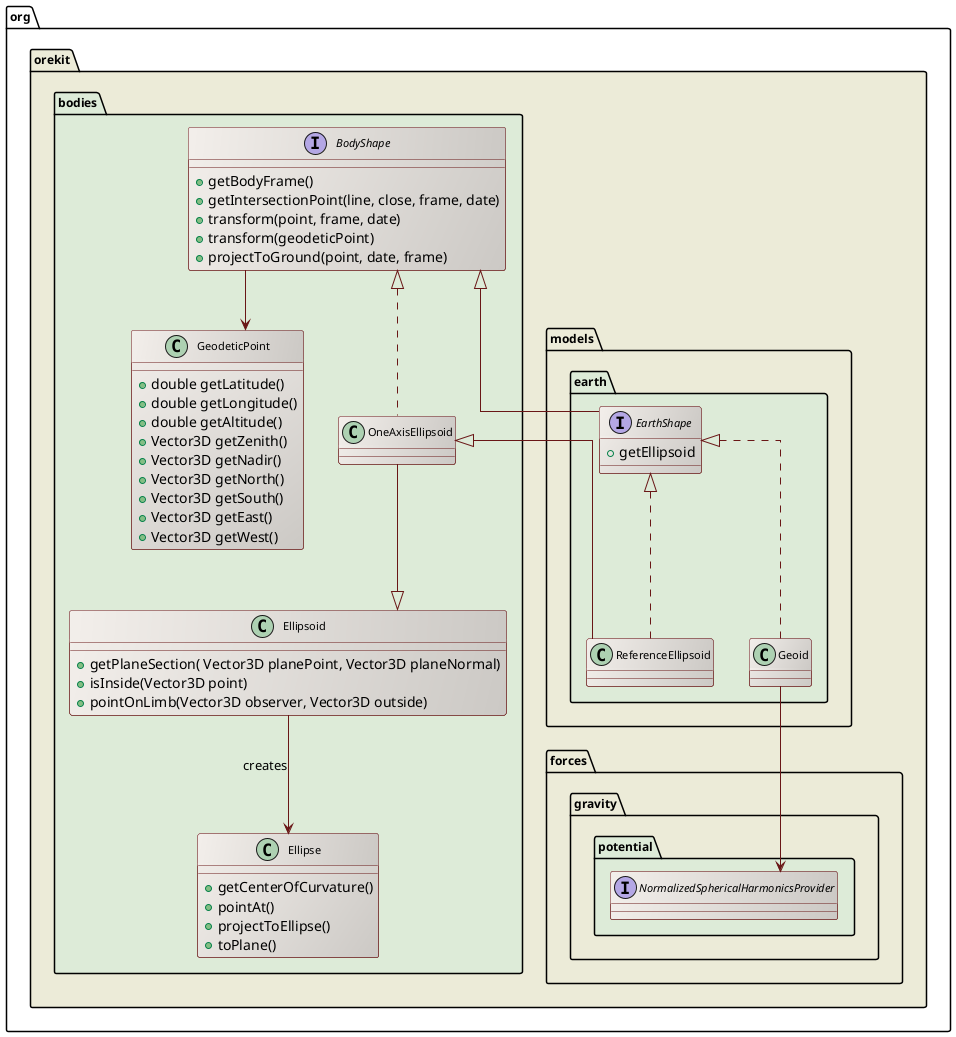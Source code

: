 ' Copyright 2002-2024 CS GROUP
' Licensed to CS GROUP (CS) under one or more
' contributor license agreements.  See the NOTICE file distributed with
' this work for additional information regarding copyright ownership.
' CS licenses this file to You under the Apache License, Version 2.0
' (the "License"); you may not use this file except in compliance with
' the License.  You may obtain a copy of the License at
'
'   http://www.apache.org/licenses/LICENSE-2.0
'
' Unless required by applicable law or agreed to in writing, software
' distributed under the License is distributed on an "AS IS" BASIS,
' WITHOUT WARRANTIES OR CONDITIONS OF ANY KIND, either express or implied.
' See the License for the specific language governing permissions and
' limitations under the License.
 
@startuml

  skinparam svek                  true
  skinparam ClassBackgroundColor  #F3EFEB/CCC9C5
  skinparam ClassArrowColor       #691616
  skinparam ClassBorderColor      #691616
  skinparam NoteBackgroundColor   #F3EFEB
  skinparam NoteBorderColor       #691616
  skinparam NoteFontColor         #691616
  skinparam ClassFontSize         11
  skinparam PackageFontSize       12
  skinparam linetype              ortho

  package org.orekit #ECEBD8 {
    package bodies #DDEBD8 {

      class GeodeticPoint {
        +double getLatitude()
        +double getLongitude()
        +double getAltitude()
        +Vector3D getZenith()
        +Vector3D getNadir()
        +Vector3D getNorth()
        +Vector3D getSouth()
        +Vector3D getEast()
        +Vector3D getWest()
      }

      interface BodyShape {
        +getBodyFrame()
        +getIntersectionPoint(line, close, frame, date)
        +transform(point, frame, date)
        +transform(geodeticPoint)
        +projectToGround(point, date, frame)
      }

      class OneAxisEllipsoid

      class Ellipse {
        +getCenterOfCurvature()
        +pointAt()
        +projectToEllipse()
        +toPlane()
      }

      class Ellipsoid {
        +getPlaneSection( Vector3D planePoint, Vector3D planeNormal)
        +isInside(Vector3D point)
        +pointOnLimb(Vector3D observer, Vector3D outside)
      }

      BodyShape <|.. OneAxisEllipsoid
      OneAxisEllipsoid --|> Ellipsoid
      Ellipsoid --> Ellipse : creates
      BodyShape --> GeodeticPoint

    }
    package models.earth #DDEBD8 {
      interface EarthShape {
        +getEllipsoid
      }
      class ReferenceEllipsoid
      class Geoid
      EarthShape <|.. ReferenceEllipsoid
      OneAxisEllipsoid <|-- ReferenceEllipsoid
      BodyShape <|-- EarthShape
      EarthShape <|.. Geoid 
    }
    package forces.gravity.potential #DDEBD8 {
      interface NormalizedSphericalHarmonicsProvider
      Geoid --> NormalizedSphericalHarmonicsProvider
    }

  }

@enduml
